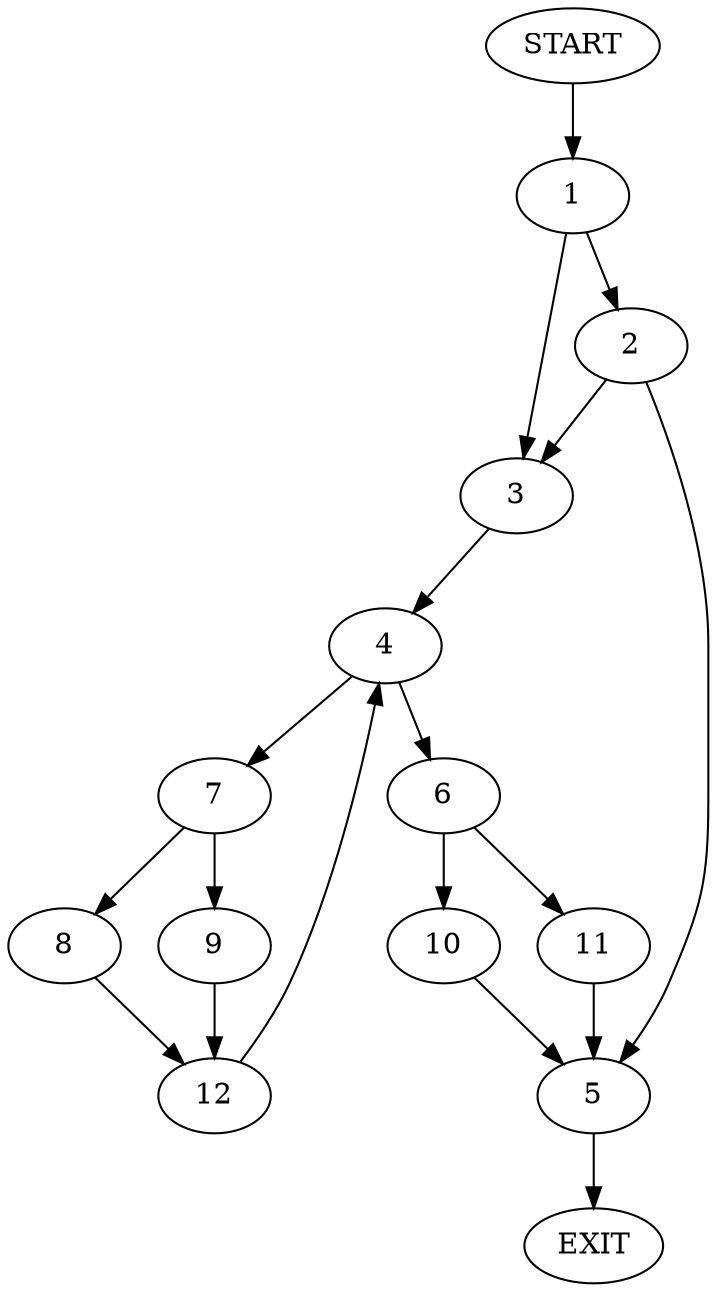 digraph {
0 [label="START"]
13 [label="EXIT"]
0 -> 1
1 -> 2
1 -> 3
3 -> 4
2 -> 5
2 -> 3
5 -> 13
4 -> 6
4 -> 7
7 -> 8
7 -> 9
6 -> 10
6 -> 11
8 -> 12
9 -> 12
12 -> 4
10 -> 5
11 -> 5
}
